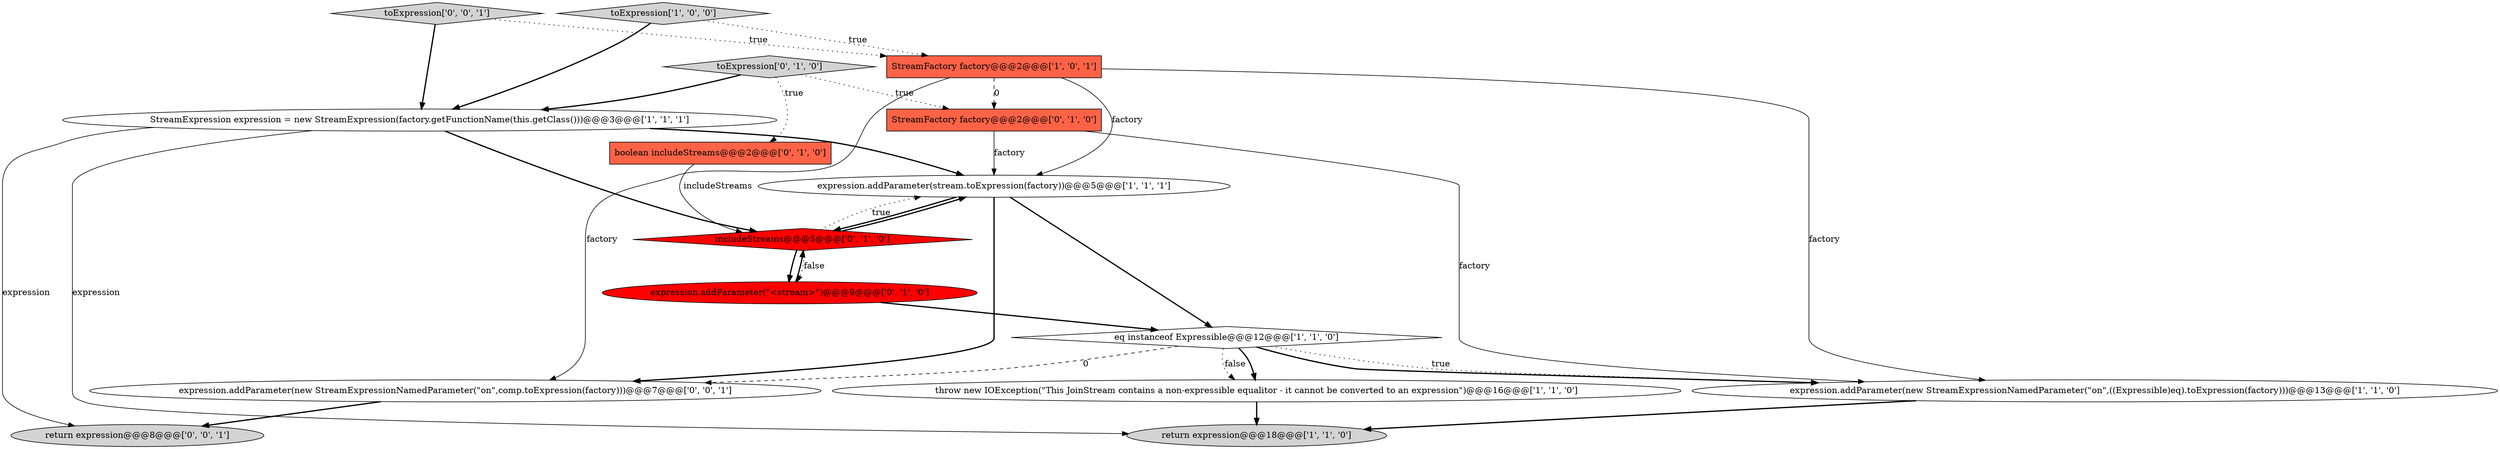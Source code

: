 digraph {
1 [style = filled, label = "throw new IOException(\"This JoinStream contains a non-expressible equalitor - it cannot be converted to an expression\")@@@16@@@['1', '1', '0']", fillcolor = white, shape = ellipse image = "AAA0AAABBB1BBB"];
14 [style = filled, label = "expression.addParameter(new StreamExpressionNamedParameter(\"on\",comp.toExpression(factory)))@@@7@@@['0', '0', '1']", fillcolor = white, shape = ellipse image = "AAA0AAABBB3BBB"];
7 [style = filled, label = "StreamExpression expression = new StreamExpression(factory.getFunctionName(this.getClass()))@@@3@@@['1', '1', '1']", fillcolor = white, shape = ellipse image = "AAA0AAABBB1BBB"];
11 [style = filled, label = "toExpression['0', '1', '0']", fillcolor = lightgray, shape = diamond image = "AAA0AAABBB2BBB"];
12 [style = filled, label = "expression.addParameter(\"<stream>\")@@@9@@@['0', '1', '0']", fillcolor = red, shape = ellipse image = "AAA1AAABBB2BBB"];
6 [style = filled, label = "expression.addParameter(stream.toExpression(factory))@@@5@@@['1', '1', '1']", fillcolor = white, shape = ellipse image = "AAA0AAABBB1BBB"];
4 [style = filled, label = "expression.addParameter(new StreamExpressionNamedParameter(\"on\",((Expressible)eq).toExpression(factory)))@@@13@@@['1', '1', '0']", fillcolor = white, shape = ellipse image = "AAA0AAABBB1BBB"];
9 [style = filled, label = "StreamFactory factory@@@2@@@['0', '1', '0']", fillcolor = tomato, shape = box image = "AAA1AAABBB2BBB"];
10 [style = filled, label = "includeStreams@@@5@@@['0', '1', '0']", fillcolor = red, shape = diamond image = "AAA1AAABBB2BBB"];
8 [style = filled, label = "boolean includeStreams@@@2@@@['0', '1', '0']", fillcolor = tomato, shape = box image = "AAA0AAABBB2BBB"];
0 [style = filled, label = "toExpression['1', '0', '0']", fillcolor = lightgray, shape = diamond image = "AAA0AAABBB1BBB"];
3 [style = filled, label = "eq instanceof Expressible@@@12@@@['1', '1', '0']", fillcolor = white, shape = diamond image = "AAA0AAABBB1BBB"];
2 [style = filled, label = "return expression@@@18@@@['1', '1', '0']", fillcolor = lightgray, shape = ellipse image = "AAA0AAABBB1BBB"];
13 [style = filled, label = "toExpression['0', '0', '1']", fillcolor = lightgray, shape = diamond image = "AAA0AAABBB3BBB"];
15 [style = filled, label = "return expression@@@8@@@['0', '0', '1']", fillcolor = lightgray, shape = ellipse image = "AAA0AAABBB3BBB"];
5 [style = filled, label = "StreamFactory factory@@@2@@@['1', '0', '1']", fillcolor = tomato, shape = box image = "AAA0AAABBB1BBB"];
9->6 [style = solid, label="factory"];
6->3 [style = bold, label=""];
10->6 [style = dotted, label="true"];
9->4 [style = solid, label="factory"];
0->5 [style = dotted, label="true"];
3->1 [style = bold, label=""];
7->10 [style = bold, label=""];
7->15 [style = solid, label="expression"];
3->4 [style = dotted, label="true"];
5->9 [style = dashed, label="0"];
11->9 [style = dotted, label="true"];
13->5 [style = dotted, label="true"];
4->2 [style = bold, label=""];
5->4 [style = solid, label="factory"];
3->4 [style = bold, label=""];
10->6 [style = bold, label=""];
0->7 [style = bold, label=""];
5->6 [style = solid, label="factory"];
6->14 [style = bold, label=""];
10->12 [style = dotted, label="false"];
12->10 [style = bold, label=""];
10->12 [style = bold, label=""];
13->7 [style = bold, label=""];
5->14 [style = solid, label="factory"];
6->10 [style = bold, label=""];
8->10 [style = solid, label="includeStreams"];
7->6 [style = bold, label=""];
11->8 [style = dotted, label="true"];
14->15 [style = bold, label=""];
1->2 [style = bold, label=""];
12->3 [style = bold, label=""];
3->14 [style = dashed, label="0"];
7->2 [style = solid, label="expression"];
3->1 [style = dotted, label="false"];
11->7 [style = bold, label=""];
}
